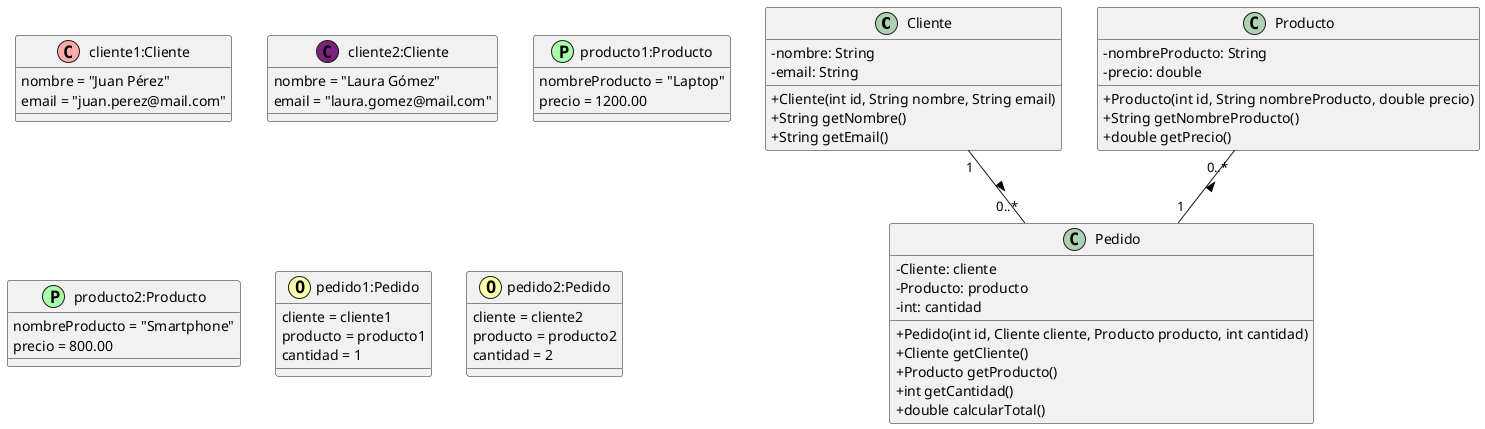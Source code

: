 @startuml
skinparam classAttributeIconSize 0

class Cliente {
  - nombre: String 
  - email: String 
  + Cliente(int id, String nombre, String email)
  + String getNombre()
  + String getEmail()
}

class Producto {
  - nombreProducto: String 
  - precio: double 
  + Producto(int id, String nombreProducto, double precio)
  + String getNombreProducto()
  + double getPrecio()
}

class Pedido {
  - Cliente: cliente
  - Producto: producto
  - int: cantidad
  + Pedido(int id, Cliente cliente, Producto producto, int cantidad)
  + Cliente getCliente()
  + Producto getProducto()
  + int getCantidad()
  + double calcularTotal()
}

Cliente "1" -- "0..*" Pedido : >
Producto "0..*" -- "1" Pedido : <

class cliente1:Cliente << (C,#FFAAAA) >> {
 nombre = "Juan Pérez"
 email = "juan.perez@mail.com"
}
class cliente2:Cliente << (C,#7D2181) >> {
 nombre = "Laura Gómez"
email = "laura.gomez@mail.com"
}
class producto1:Producto<< (P,#AAFFAA) >>{ 
 nombreProducto = "Laptop"
 precio = 1200.00
}
class producto2:Producto<< (P,#AAFFAA) >> {
 nombreProducto = "Smartphone"
precio = 800.00
}
class pedido1:Pedido << (O,#FFFFAA) >>{ 
 cliente = cliente1
producto = producto1
cantidad = 1
}
class pedido2:Pedido << (O,#FFFFAA) >>{ 
 cliente = cliente2
 producto = producto2
 cantidad = 2
}
@enduml
